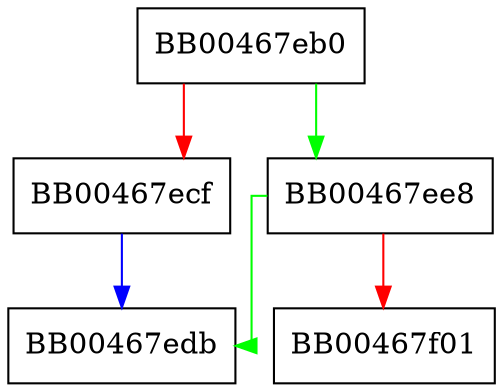 digraph set_dateopt {
  node [shape="box"];
  graph [splines=ortho];
  BB00467eb0 -> BB00467ee8 [color="green"];
  BB00467eb0 -> BB00467ecf [color="red"];
  BB00467ecf -> BB00467edb [color="blue"];
  BB00467ee8 -> BB00467edb [color="green"];
  BB00467ee8 -> BB00467f01 [color="red"];
}
